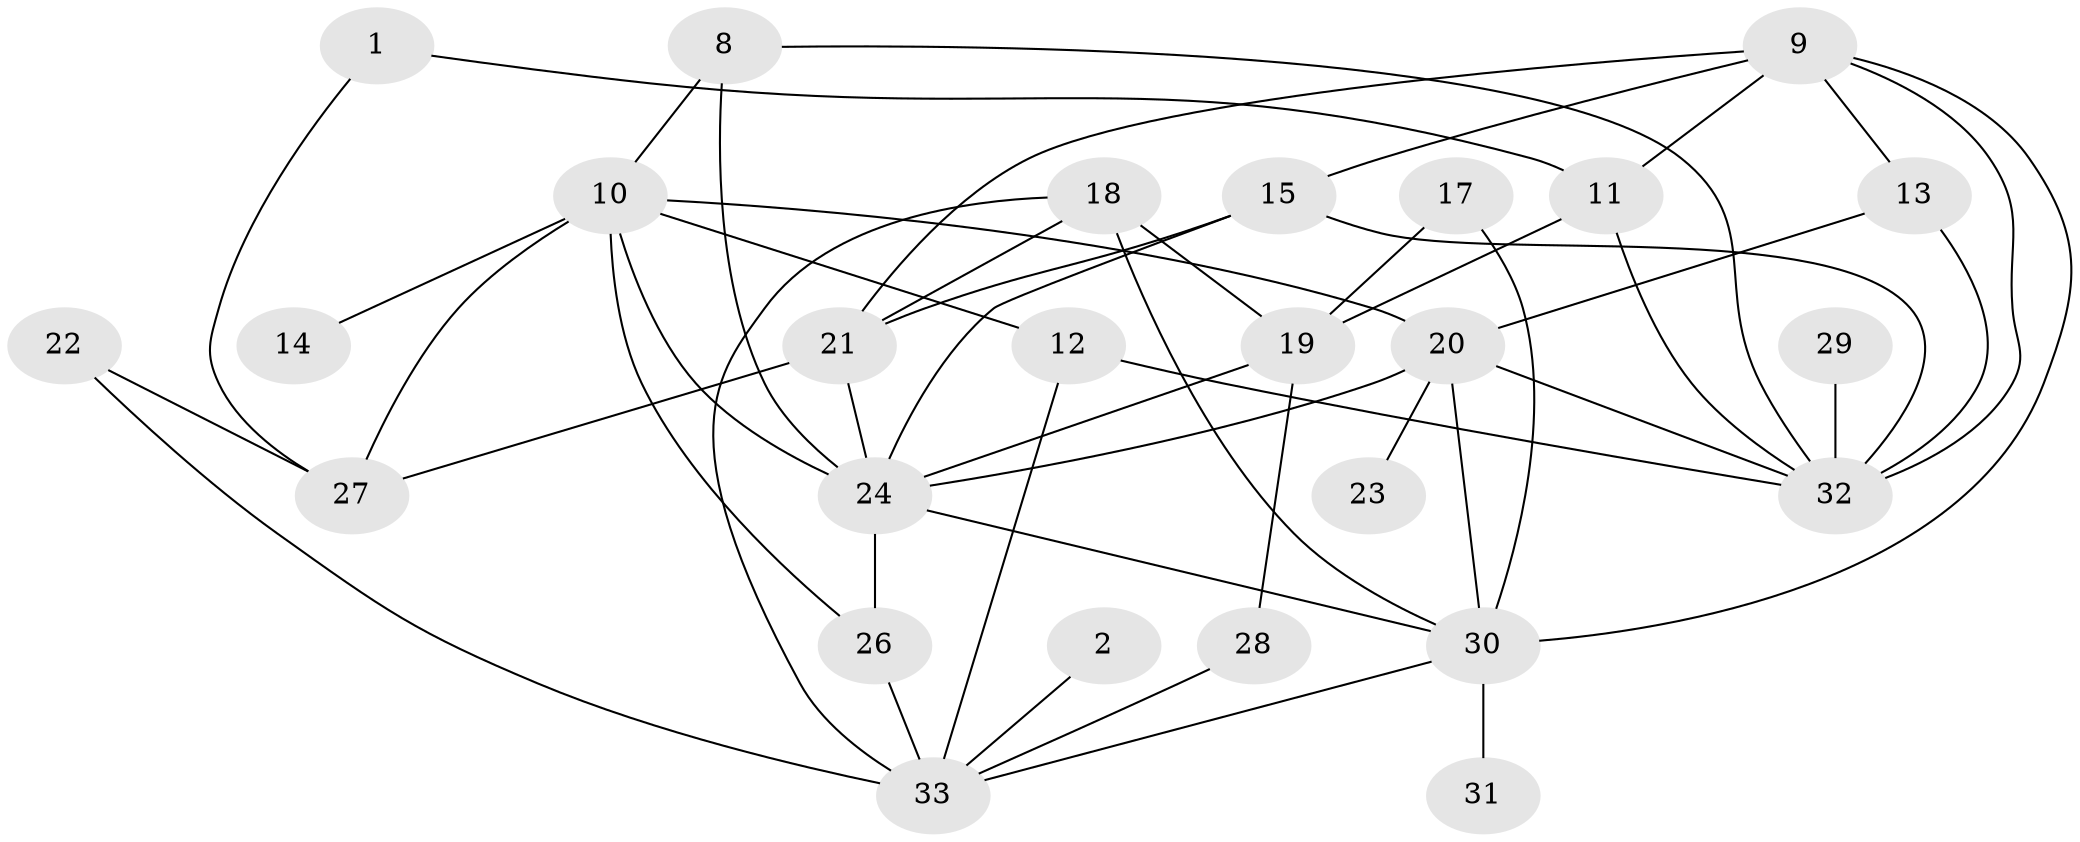 // original degree distribution, {3: 0.18461538461538463, 4: 0.2923076923076923, 2: 0.16923076923076924, 1: 0.16923076923076924, 7: 0.03076923076923077, 0: 0.1076923076923077, 5: 0.046153846153846156}
// Generated by graph-tools (version 1.1) at 2025/49/03/09/25 03:49:14]
// undirected, 26 vertices, 50 edges
graph export_dot {
graph [start="1"]
  node [color=gray90,style=filled];
  1;
  2;
  8;
  9;
  10;
  11;
  12;
  13;
  14;
  15;
  17;
  18;
  19;
  20;
  21;
  22;
  23;
  24;
  26;
  27;
  28;
  29;
  30;
  31;
  32;
  33;
  1 -- 11 [weight=1.0];
  1 -- 27 [weight=1.0];
  2 -- 33 [weight=1.0];
  8 -- 10 [weight=1.0];
  8 -- 24 [weight=1.0];
  8 -- 32 [weight=1.0];
  9 -- 11 [weight=1.0];
  9 -- 13 [weight=1.0];
  9 -- 15 [weight=1.0];
  9 -- 21 [weight=1.0];
  9 -- 30 [weight=1.0];
  9 -- 32 [weight=1.0];
  10 -- 12 [weight=1.0];
  10 -- 14 [weight=1.0];
  10 -- 20 [weight=1.0];
  10 -- 24 [weight=1.0];
  10 -- 26 [weight=1.0];
  10 -- 27 [weight=1.0];
  11 -- 19 [weight=1.0];
  11 -- 32 [weight=1.0];
  12 -- 32 [weight=1.0];
  12 -- 33 [weight=1.0];
  13 -- 20 [weight=1.0];
  13 -- 32 [weight=2.0];
  15 -- 21 [weight=1.0];
  15 -- 24 [weight=1.0];
  15 -- 32 [weight=1.0];
  17 -- 19 [weight=1.0];
  17 -- 30 [weight=2.0];
  18 -- 19 [weight=1.0];
  18 -- 21 [weight=1.0];
  18 -- 30 [weight=1.0];
  18 -- 33 [weight=1.0];
  19 -- 24 [weight=1.0];
  19 -- 28 [weight=1.0];
  20 -- 23 [weight=1.0];
  20 -- 24 [weight=1.0];
  20 -- 30 [weight=1.0];
  20 -- 32 [weight=1.0];
  21 -- 24 [weight=1.0];
  21 -- 27 [weight=1.0];
  22 -- 27 [weight=1.0];
  22 -- 33 [weight=1.0];
  24 -- 26 [weight=1.0];
  24 -- 30 [weight=1.0];
  26 -- 33 [weight=2.0];
  28 -- 33 [weight=1.0];
  29 -- 32 [weight=1.0];
  30 -- 31 [weight=1.0];
  30 -- 33 [weight=1.0];
}
